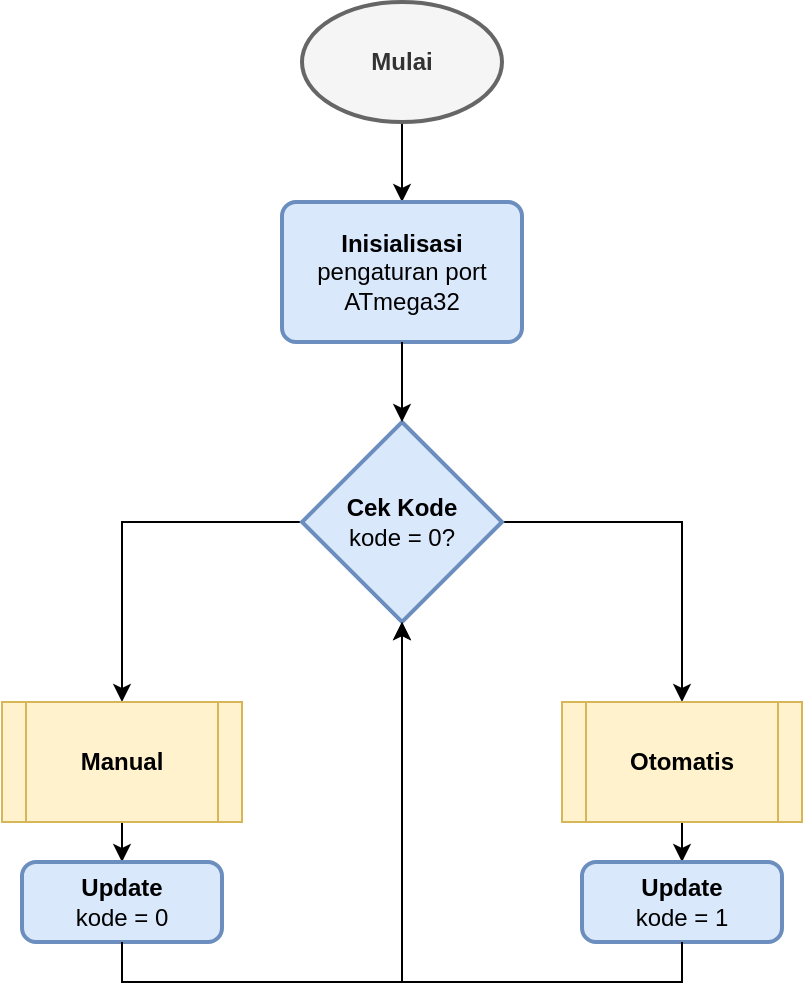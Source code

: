 <mxfile version="24.3.1" type="github">
  <diagram name="Page-1" id="wlybUEzBC5uSpr5Kb3t2">
    <mxGraphModel dx="880" dy="454" grid="1" gridSize="10" guides="1" tooltips="1" connect="1" arrows="1" fold="1" page="1" pageScale="1" pageWidth="850" pageHeight="1100" math="0" shadow="0">
      <root>
        <mxCell id="0" />
        <mxCell id="1" parent="0" />
        <mxCell id="sQZkt7OxbiWoOmY9Tt8w-8" style="edgeStyle=orthogonalEdgeStyle;rounded=0;orthogonalLoop=1;jettySize=auto;html=1;exitX=0.5;exitY=1;exitDx=0;exitDy=0;exitPerimeter=0;entryX=0.5;entryY=0;entryDx=0;entryDy=0;" edge="1" parent="1" source="sQZkt7OxbiWoOmY9Tt8w-1" target="sQZkt7OxbiWoOmY9Tt8w-2">
          <mxGeometry relative="1" as="geometry" />
        </mxCell>
        <mxCell id="sQZkt7OxbiWoOmY9Tt8w-1" value="&lt;b&gt;Mulai&lt;/b&gt;" style="strokeWidth=2;html=1;shape=mxgraph.flowchart.start_1;whiteSpace=wrap;fillColor=#f5f5f5;fontColor=#333333;strokeColor=#666666;" vertex="1" parent="1">
          <mxGeometry x="350" y="60" width="100" height="60" as="geometry" />
        </mxCell>
        <mxCell id="sQZkt7OxbiWoOmY9Tt8w-2" value="&lt;b&gt;Inisialisasi&lt;br&gt;&lt;/b&gt;pengaturan port ATmega32" style="rounded=1;whiteSpace=wrap;html=1;absoluteArcSize=1;arcSize=14;strokeWidth=2;fillColor=#dae8fc;strokeColor=#6c8ebf;" vertex="1" parent="1">
          <mxGeometry x="340" y="160" width="120" height="70" as="geometry" />
        </mxCell>
        <mxCell id="sQZkt7OxbiWoOmY9Tt8w-12" style="edgeStyle=orthogonalEdgeStyle;rounded=0;orthogonalLoop=1;jettySize=auto;html=1;exitX=1;exitY=0.5;exitDx=0;exitDy=0;exitPerimeter=0;entryX=0.5;entryY=0;entryDx=0;entryDy=0;" edge="1" parent="1" source="sQZkt7OxbiWoOmY9Tt8w-3" target="sQZkt7OxbiWoOmY9Tt8w-4">
          <mxGeometry relative="1" as="geometry" />
        </mxCell>
        <mxCell id="sQZkt7OxbiWoOmY9Tt8w-13" style="edgeStyle=orthogonalEdgeStyle;rounded=0;orthogonalLoop=1;jettySize=auto;html=1;exitX=0;exitY=0.5;exitDx=0;exitDy=0;exitPerimeter=0;entryX=0.5;entryY=0;entryDx=0;entryDy=0;" edge="1" parent="1" source="sQZkt7OxbiWoOmY9Tt8w-3" target="sQZkt7OxbiWoOmY9Tt8w-6">
          <mxGeometry relative="1" as="geometry" />
        </mxCell>
        <mxCell id="sQZkt7OxbiWoOmY9Tt8w-3" value="&lt;div&gt;&lt;b&gt;Cek Kode&lt;/b&gt;&lt;/div&gt;&lt;div&gt;kode = 0?&lt;br&gt;&lt;/div&gt;" style="strokeWidth=2;html=1;shape=mxgraph.flowchart.decision;whiteSpace=wrap;fillColor=#dae8fc;strokeColor=#6c8ebf;" vertex="1" parent="1">
          <mxGeometry x="350" y="270" width="100" height="100" as="geometry" />
        </mxCell>
        <mxCell id="sQZkt7OxbiWoOmY9Tt8w-14" style="edgeStyle=orthogonalEdgeStyle;rounded=0;orthogonalLoop=1;jettySize=auto;html=1;exitX=0.5;exitY=1;exitDx=0;exitDy=0;entryX=0.5;entryY=0;entryDx=0;entryDy=0;" edge="1" parent="1" source="sQZkt7OxbiWoOmY9Tt8w-4" target="sQZkt7OxbiWoOmY9Tt8w-5">
          <mxGeometry relative="1" as="geometry" />
        </mxCell>
        <mxCell id="sQZkt7OxbiWoOmY9Tt8w-4" value="&lt;b&gt;Otomatis&lt;/b&gt;" style="shape=process;whiteSpace=wrap;html=1;backgroundOutline=1;fillColor=#fff2cc;strokeColor=#d6b656;" vertex="1" parent="1">
          <mxGeometry x="480" y="410" width="120" height="60" as="geometry" />
        </mxCell>
        <mxCell id="sQZkt7OxbiWoOmY9Tt8w-5" value="&lt;div&gt;&lt;b&gt;Update&lt;/b&gt;&lt;/div&gt;&lt;div&gt;kode = 1&lt;br&gt;&lt;/div&gt;" style="rounded=1;whiteSpace=wrap;html=1;absoluteArcSize=1;arcSize=14;strokeWidth=2;fillColor=#dae8fc;strokeColor=#6c8ebf;" vertex="1" parent="1">
          <mxGeometry x="490" y="490" width="100" height="40" as="geometry" />
        </mxCell>
        <mxCell id="sQZkt7OxbiWoOmY9Tt8w-15" style="edgeStyle=orthogonalEdgeStyle;rounded=0;orthogonalLoop=1;jettySize=auto;html=1;exitX=0.5;exitY=1;exitDx=0;exitDy=0;entryX=0.5;entryY=0;entryDx=0;entryDy=0;" edge="1" parent="1" source="sQZkt7OxbiWoOmY9Tt8w-6" target="sQZkt7OxbiWoOmY9Tt8w-7">
          <mxGeometry relative="1" as="geometry" />
        </mxCell>
        <mxCell id="sQZkt7OxbiWoOmY9Tt8w-6" value="&lt;b&gt;Manual&lt;/b&gt;" style="shape=process;whiteSpace=wrap;html=1;backgroundOutline=1;fillColor=#fff2cc;strokeColor=#d6b656;" vertex="1" parent="1">
          <mxGeometry x="200" y="410" width="120" height="60" as="geometry" />
        </mxCell>
        <mxCell id="sQZkt7OxbiWoOmY9Tt8w-7" value="&lt;div&gt;&lt;b&gt;Update&lt;/b&gt;&lt;/div&gt;&lt;div&gt;kode = 0&lt;br&gt;&lt;/div&gt;" style="rounded=1;whiteSpace=wrap;html=1;absoluteArcSize=1;arcSize=14;strokeWidth=2;fillColor=#dae8fc;strokeColor=#6c8ebf;" vertex="1" parent="1">
          <mxGeometry x="210" y="490" width="100" height="40" as="geometry" />
        </mxCell>
        <mxCell id="sQZkt7OxbiWoOmY9Tt8w-9" style="edgeStyle=orthogonalEdgeStyle;rounded=0;orthogonalLoop=1;jettySize=auto;html=1;exitX=0.5;exitY=1;exitDx=0;exitDy=0;entryX=0.5;entryY=0;entryDx=0;entryDy=0;entryPerimeter=0;" edge="1" parent="1" source="sQZkt7OxbiWoOmY9Tt8w-2" target="sQZkt7OxbiWoOmY9Tt8w-3">
          <mxGeometry relative="1" as="geometry" />
        </mxCell>
        <mxCell id="sQZkt7OxbiWoOmY9Tt8w-16" style="edgeStyle=orthogonalEdgeStyle;rounded=0;orthogonalLoop=1;jettySize=auto;html=1;exitX=0.5;exitY=1;exitDx=0;exitDy=0;entryX=0.5;entryY=1;entryDx=0;entryDy=0;entryPerimeter=0;" edge="1" parent="1" source="sQZkt7OxbiWoOmY9Tt8w-7" target="sQZkt7OxbiWoOmY9Tt8w-3">
          <mxGeometry relative="1" as="geometry" />
        </mxCell>
        <mxCell id="sQZkt7OxbiWoOmY9Tt8w-17" style="edgeStyle=orthogonalEdgeStyle;rounded=0;orthogonalLoop=1;jettySize=auto;html=1;exitX=0.5;exitY=1;exitDx=0;exitDy=0;entryX=0.5;entryY=1;entryDx=0;entryDy=0;entryPerimeter=0;" edge="1" parent="1" source="sQZkt7OxbiWoOmY9Tt8w-5" target="sQZkt7OxbiWoOmY9Tt8w-3">
          <mxGeometry relative="1" as="geometry" />
        </mxCell>
      </root>
    </mxGraphModel>
  </diagram>
</mxfile>
